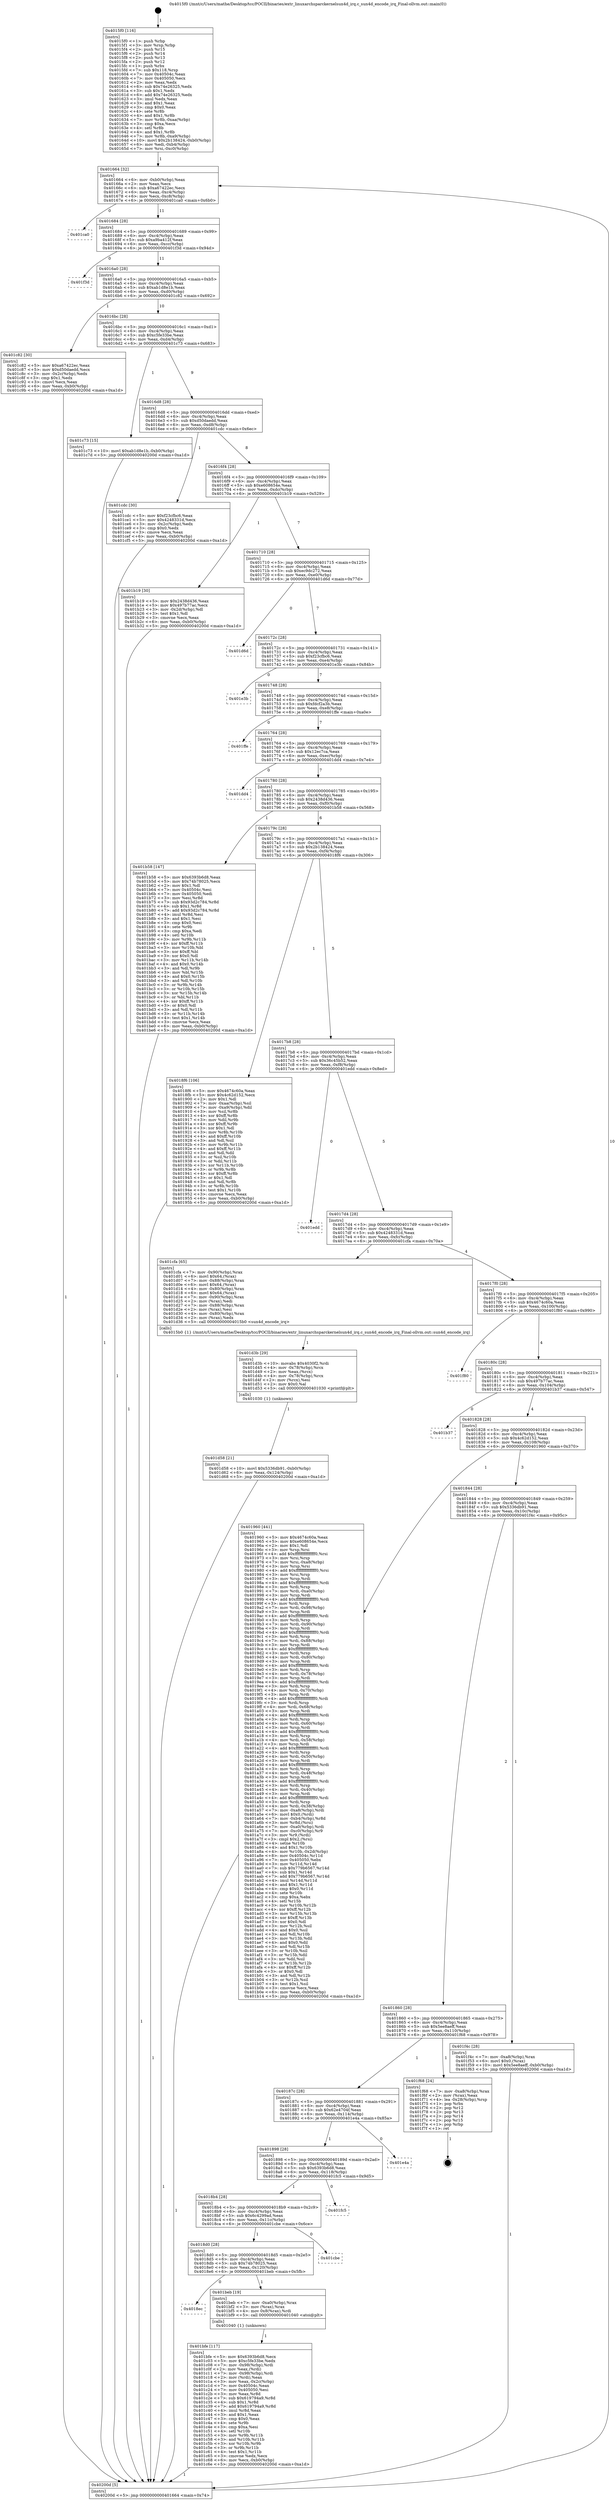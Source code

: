 digraph "0x4015f0" {
  label = "0x4015f0 (/mnt/c/Users/mathe/Desktop/tcc/POCII/binaries/extr_linuxarchsparckernelsun4d_irq.c_sun4d_encode_irq_Final-ollvm.out::main(0))"
  labelloc = "t"
  node[shape=record]

  Entry [label="",width=0.3,height=0.3,shape=circle,fillcolor=black,style=filled]
  "0x401664" [label="{
     0x401664 [32]\l
     | [instrs]\l
     &nbsp;&nbsp;0x401664 \<+6\>: mov -0xb0(%rbp),%eax\l
     &nbsp;&nbsp;0x40166a \<+2\>: mov %eax,%ecx\l
     &nbsp;&nbsp;0x40166c \<+6\>: sub $0xa67422ec,%ecx\l
     &nbsp;&nbsp;0x401672 \<+6\>: mov %eax,-0xc4(%rbp)\l
     &nbsp;&nbsp;0x401678 \<+6\>: mov %ecx,-0xc8(%rbp)\l
     &nbsp;&nbsp;0x40167e \<+6\>: je 0000000000401ca0 \<main+0x6b0\>\l
  }"]
  "0x401ca0" [label="{
     0x401ca0\l
  }", style=dashed]
  "0x401684" [label="{
     0x401684 [28]\l
     | [instrs]\l
     &nbsp;&nbsp;0x401684 \<+5\>: jmp 0000000000401689 \<main+0x99\>\l
     &nbsp;&nbsp;0x401689 \<+6\>: mov -0xc4(%rbp),%eax\l
     &nbsp;&nbsp;0x40168f \<+5\>: sub $0xa9ba412f,%eax\l
     &nbsp;&nbsp;0x401694 \<+6\>: mov %eax,-0xcc(%rbp)\l
     &nbsp;&nbsp;0x40169a \<+6\>: je 0000000000401f3d \<main+0x94d\>\l
  }"]
  Exit [label="",width=0.3,height=0.3,shape=circle,fillcolor=black,style=filled,peripheries=2]
  "0x401f3d" [label="{
     0x401f3d\l
  }", style=dashed]
  "0x4016a0" [label="{
     0x4016a0 [28]\l
     | [instrs]\l
     &nbsp;&nbsp;0x4016a0 \<+5\>: jmp 00000000004016a5 \<main+0xb5\>\l
     &nbsp;&nbsp;0x4016a5 \<+6\>: mov -0xc4(%rbp),%eax\l
     &nbsp;&nbsp;0x4016ab \<+5\>: sub $0xab1d8e1b,%eax\l
     &nbsp;&nbsp;0x4016b0 \<+6\>: mov %eax,-0xd0(%rbp)\l
     &nbsp;&nbsp;0x4016b6 \<+6\>: je 0000000000401c82 \<main+0x692\>\l
  }"]
  "0x401d58" [label="{
     0x401d58 [21]\l
     | [instrs]\l
     &nbsp;&nbsp;0x401d58 \<+10\>: movl $0x5336db91,-0xb0(%rbp)\l
     &nbsp;&nbsp;0x401d62 \<+6\>: mov %eax,-0x124(%rbp)\l
     &nbsp;&nbsp;0x401d68 \<+5\>: jmp 000000000040200d \<main+0xa1d\>\l
  }"]
  "0x401c82" [label="{
     0x401c82 [30]\l
     | [instrs]\l
     &nbsp;&nbsp;0x401c82 \<+5\>: mov $0xa67422ec,%eax\l
     &nbsp;&nbsp;0x401c87 \<+5\>: mov $0xd50daedd,%ecx\l
     &nbsp;&nbsp;0x401c8c \<+3\>: mov -0x2c(%rbp),%edx\l
     &nbsp;&nbsp;0x401c8f \<+3\>: cmp $0x1,%edx\l
     &nbsp;&nbsp;0x401c92 \<+3\>: cmovl %ecx,%eax\l
     &nbsp;&nbsp;0x401c95 \<+6\>: mov %eax,-0xb0(%rbp)\l
     &nbsp;&nbsp;0x401c9b \<+5\>: jmp 000000000040200d \<main+0xa1d\>\l
  }"]
  "0x4016bc" [label="{
     0x4016bc [28]\l
     | [instrs]\l
     &nbsp;&nbsp;0x4016bc \<+5\>: jmp 00000000004016c1 \<main+0xd1\>\l
     &nbsp;&nbsp;0x4016c1 \<+6\>: mov -0xc4(%rbp),%eax\l
     &nbsp;&nbsp;0x4016c7 \<+5\>: sub $0xc5fe33be,%eax\l
     &nbsp;&nbsp;0x4016cc \<+6\>: mov %eax,-0xd4(%rbp)\l
     &nbsp;&nbsp;0x4016d2 \<+6\>: je 0000000000401c73 \<main+0x683\>\l
  }"]
  "0x401d3b" [label="{
     0x401d3b [29]\l
     | [instrs]\l
     &nbsp;&nbsp;0x401d3b \<+10\>: movabs $0x4030f2,%rdi\l
     &nbsp;&nbsp;0x401d45 \<+4\>: mov -0x78(%rbp),%rcx\l
     &nbsp;&nbsp;0x401d49 \<+2\>: mov %eax,(%rcx)\l
     &nbsp;&nbsp;0x401d4b \<+4\>: mov -0x78(%rbp),%rcx\l
     &nbsp;&nbsp;0x401d4f \<+2\>: mov (%rcx),%esi\l
     &nbsp;&nbsp;0x401d51 \<+2\>: mov $0x0,%al\l
     &nbsp;&nbsp;0x401d53 \<+5\>: call 0000000000401030 \<printf@plt\>\l
     | [calls]\l
     &nbsp;&nbsp;0x401030 \{1\} (unknown)\l
  }"]
  "0x401c73" [label="{
     0x401c73 [15]\l
     | [instrs]\l
     &nbsp;&nbsp;0x401c73 \<+10\>: movl $0xab1d8e1b,-0xb0(%rbp)\l
     &nbsp;&nbsp;0x401c7d \<+5\>: jmp 000000000040200d \<main+0xa1d\>\l
  }"]
  "0x4016d8" [label="{
     0x4016d8 [28]\l
     | [instrs]\l
     &nbsp;&nbsp;0x4016d8 \<+5\>: jmp 00000000004016dd \<main+0xed\>\l
     &nbsp;&nbsp;0x4016dd \<+6\>: mov -0xc4(%rbp),%eax\l
     &nbsp;&nbsp;0x4016e3 \<+5\>: sub $0xd50daedd,%eax\l
     &nbsp;&nbsp;0x4016e8 \<+6\>: mov %eax,-0xd8(%rbp)\l
     &nbsp;&nbsp;0x4016ee \<+6\>: je 0000000000401cdc \<main+0x6ec\>\l
  }"]
  "0x401bfe" [label="{
     0x401bfe [117]\l
     | [instrs]\l
     &nbsp;&nbsp;0x401bfe \<+5\>: mov $0x6393b6d8,%ecx\l
     &nbsp;&nbsp;0x401c03 \<+5\>: mov $0xc5fe33be,%edx\l
     &nbsp;&nbsp;0x401c08 \<+7\>: mov -0x98(%rbp),%rdi\l
     &nbsp;&nbsp;0x401c0f \<+2\>: mov %eax,(%rdi)\l
     &nbsp;&nbsp;0x401c11 \<+7\>: mov -0x98(%rbp),%rdi\l
     &nbsp;&nbsp;0x401c18 \<+2\>: mov (%rdi),%eax\l
     &nbsp;&nbsp;0x401c1a \<+3\>: mov %eax,-0x2c(%rbp)\l
     &nbsp;&nbsp;0x401c1d \<+7\>: mov 0x40504c,%eax\l
     &nbsp;&nbsp;0x401c24 \<+7\>: mov 0x405050,%esi\l
     &nbsp;&nbsp;0x401c2b \<+3\>: mov %eax,%r8d\l
     &nbsp;&nbsp;0x401c2e \<+7\>: sub $0x619794a9,%r8d\l
     &nbsp;&nbsp;0x401c35 \<+4\>: sub $0x1,%r8d\l
     &nbsp;&nbsp;0x401c39 \<+7\>: add $0x619794a9,%r8d\l
     &nbsp;&nbsp;0x401c40 \<+4\>: imul %r8d,%eax\l
     &nbsp;&nbsp;0x401c44 \<+3\>: and $0x1,%eax\l
     &nbsp;&nbsp;0x401c47 \<+3\>: cmp $0x0,%eax\l
     &nbsp;&nbsp;0x401c4a \<+4\>: sete %r9b\l
     &nbsp;&nbsp;0x401c4e \<+3\>: cmp $0xa,%esi\l
     &nbsp;&nbsp;0x401c51 \<+4\>: setl %r10b\l
     &nbsp;&nbsp;0x401c55 \<+3\>: mov %r9b,%r11b\l
     &nbsp;&nbsp;0x401c58 \<+3\>: and %r10b,%r11b\l
     &nbsp;&nbsp;0x401c5b \<+3\>: xor %r10b,%r9b\l
     &nbsp;&nbsp;0x401c5e \<+3\>: or %r9b,%r11b\l
     &nbsp;&nbsp;0x401c61 \<+4\>: test $0x1,%r11b\l
     &nbsp;&nbsp;0x401c65 \<+3\>: cmovne %edx,%ecx\l
     &nbsp;&nbsp;0x401c68 \<+6\>: mov %ecx,-0xb0(%rbp)\l
     &nbsp;&nbsp;0x401c6e \<+5\>: jmp 000000000040200d \<main+0xa1d\>\l
  }"]
  "0x401cdc" [label="{
     0x401cdc [30]\l
     | [instrs]\l
     &nbsp;&nbsp;0x401cdc \<+5\>: mov $0xf23cfbc6,%eax\l
     &nbsp;&nbsp;0x401ce1 \<+5\>: mov $0x4248331d,%ecx\l
     &nbsp;&nbsp;0x401ce6 \<+3\>: mov -0x2c(%rbp),%edx\l
     &nbsp;&nbsp;0x401ce9 \<+3\>: cmp $0x0,%edx\l
     &nbsp;&nbsp;0x401cec \<+3\>: cmove %ecx,%eax\l
     &nbsp;&nbsp;0x401cef \<+6\>: mov %eax,-0xb0(%rbp)\l
     &nbsp;&nbsp;0x401cf5 \<+5\>: jmp 000000000040200d \<main+0xa1d\>\l
  }"]
  "0x4016f4" [label="{
     0x4016f4 [28]\l
     | [instrs]\l
     &nbsp;&nbsp;0x4016f4 \<+5\>: jmp 00000000004016f9 \<main+0x109\>\l
     &nbsp;&nbsp;0x4016f9 \<+6\>: mov -0xc4(%rbp),%eax\l
     &nbsp;&nbsp;0x4016ff \<+5\>: sub $0xe608654e,%eax\l
     &nbsp;&nbsp;0x401704 \<+6\>: mov %eax,-0xdc(%rbp)\l
     &nbsp;&nbsp;0x40170a \<+6\>: je 0000000000401b19 \<main+0x529\>\l
  }"]
  "0x4018ec" [label="{
     0x4018ec\l
  }", style=dashed]
  "0x401b19" [label="{
     0x401b19 [30]\l
     | [instrs]\l
     &nbsp;&nbsp;0x401b19 \<+5\>: mov $0x2438d436,%eax\l
     &nbsp;&nbsp;0x401b1e \<+5\>: mov $0x497b77ac,%ecx\l
     &nbsp;&nbsp;0x401b23 \<+3\>: mov -0x2d(%rbp),%dl\l
     &nbsp;&nbsp;0x401b26 \<+3\>: test $0x1,%dl\l
     &nbsp;&nbsp;0x401b29 \<+3\>: cmovne %ecx,%eax\l
     &nbsp;&nbsp;0x401b2c \<+6\>: mov %eax,-0xb0(%rbp)\l
     &nbsp;&nbsp;0x401b32 \<+5\>: jmp 000000000040200d \<main+0xa1d\>\l
  }"]
  "0x401710" [label="{
     0x401710 [28]\l
     | [instrs]\l
     &nbsp;&nbsp;0x401710 \<+5\>: jmp 0000000000401715 \<main+0x125\>\l
     &nbsp;&nbsp;0x401715 \<+6\>: mov -0xc4(%rbp),%eax\l
     &nbsp;&nbsp;0x40171b \<+5\>: sub $0xec9dc272,%eax\l
     &nbsp;&nbsp;0x401720 \<+6\>: mov %eax,-0xe0(%rbp)\l
     &nbsp;&nbsp;0x401726 \<+6\>: je 0000000000401d6d \<main+0x77d\>\l
  }"]
  "0x401beb" [label="{
     0x401beb [19]\l
     | [instrs]\l
     &nbsp;&nbsp;0x401beb \<+7\>: mov -0xa0(%rbp),%rax\l
     &nbsp;&nbsp;0x401bf2 \<+3\>: mov (%rax),%rax\l
     &nbsp;&nbsp;0x401bf5 \<+4\>: mov 0x8(%rax),%rdi\l
     &nbsp;&nbsp;0x401bf9 \<+5\>: call 0000000000401040 \<atoi@plt\>\l
     | [calls]\l
     &nbsp;&nbsp;0x401040 \{1\} (unknown)\l
  }"]
  "0x401d6d" [label="{
     0x401d6d\l
  }", style=dashed]
  "0x40172c" [label="{
     0x40172c [28]\l
     | [instrs]\l
     &nbsp;&nbsp;0x40172c \<+5\>: jmp 0000000000401731 \<main+0x141\>\l
     &nbsp;&nbsp;0x401731 \<+6\>: mov -0xc4(%rbp),%eax\l
     &nbsp;&nbsp;0x401737 \<+5\>: sub $0xf23cfbc6,%eax\l
     &nbsp;&nbsp;0x40173c \<+6\>: mov %eax,-0xe4(%rbp)\l
     &nbsp;&nbsp;0x401742 \<+6\>: je 0000000000401e3b \<main+0x84b\>\l
  }"]
  "0x4018d0" [label="{
     0x4018d0 [28]\l
     | [instrs]\l
     &nbsp;&nbsp;0x4018d0 \<+5\>: jmp 00000000004018d5 \<main+0x2e5\>\l
     &nbsp;&nbsp;0x4018d5 \<+6\>: mov -0xc4(%rbp),%eax\l
     &nbsp;&nbsp;0x4018db \<+5\>: sub $0x74b78025,%eax\l
     &nbsp;&nbsp;0x4018e0 \<+6\>: mov %eax,-0x120(%rbp)\l
     &nbsp;&nbsp;0x4018e6 \<+6\>: je 0000000000401beb \<main+0x5fb\>\l
  }"]
  "0x401e3b" [label="{
     0x401e3b\l
  }", style=dashed]
  "0x401748" [label="{
     0x401748 [28]\l
     | [instrs]\l
     &nbsp;&nbsp;0x401748 \<+5\>: jmp 000000000040174d \<main+0x15d\>\l
     &nbsp;&nbsp;0x40174d \<+6\>: mov -0xc4(%rbp),%eax\l
     &nbsp;&nbsp;0x401753 \<+5\>: sub $0xfdcf2a3b,%eax\l
     &nbsp;&nbsp;0x401758 \<+6\>: mov %eax,-0xe8(%rbp)\l
     &nbsp;&nbsp;0x40175e \<+6\>: je 0000000000401ffe \<main+0xa0e\>\l
  }"]
  "0x401cbe" [label="{
     0x401cbe\l
  }", style=dashed]
  "0x401ffe" [label="{
     0x401ffe\l
  }", style=dashed]
  "0x401764" [label="{
     0x401764 [28]\l
     | [instrs]\l
     &nbsp;&nbsp;0x401764 \<+5\>: jmp 0000000000401769 \<main+0x179\>\l
     &nbsp;&nbsp;0x401769 \<+6\>: mov -0xc4(%rbp),%eax\l
     &nbsp;&nbsp;0x40176f \<+5\>: sub $0x12ec7ca,%eax\l
     &nbsp;&nbsp;0x401774 \<+6\>: mov %eax,-0xec(%rbp)\l
     &nbsp;&nbsp;0x40177a \<+6\>: je 0000000000401dd4 \<main+0x7e4\>\l
  }"]
  "0x4018b4" [label="{
     0x4018b4 [28]\l
     | [instrs]\l
     &nbsp;&nbsp;0x4018b4 \<+5\>: jmp 00000000004018b9 \<main+0x2c9\>\l
     &nbsp;&nbsp;0x4018b9 \<+6\>: mov -0xc4(%rbp),%eax\l
     &nbsp;&nbsp;0x4018bf \<+5\>: sub $0x6c4299ad,%eax\l
     &nbsp;&nbsp;0x4018c4 \<+6\>: mov %eax,-0x11c(%rbp)\l
     &nbsp;&nbsp;0x4018ca \<+6\>: je 0000000000401cbe \<main+0x6ce\>\l
  }"]
  "0x401dd4" [label="{
     0x401dd4\l
  }", style=dashed]
  "0x401780" [label="{
     0x401780 [28]\l
     | [instrs]\l
     &nbsp;&nbsp;0x401780 \<+5\>: jmp 0000000000401785 \<main+0x195\>\l
     &nbsp;&nbsp;0x401785 \<+6\>: mov -0xc4(%rbp),%eax\l
     &nbsp;&nbsp;0x40178b \<+5\>: sub $0x2438d436,%eax\l
     &nbsp;&nbsp;0x401790 \<+6\>: mov %eax,-0xf0(%rbp)\l
     &nbsp;&nbsp;0x401796 \<+6\>: je 0000000000401b58 \<main+0x568\>\l
  }"]
  "0x401fc5" [label="{
     0x401fc5\l
  }", style=dashed]
  "0x401b58" [label="{
     0x401b58 [147]\l
     | [instrs]\l
     &nbsp;&nbsp;0x401b58 \<+5\>: mov $0x6393b6d8,%eax\l
     &nbsp;&nbsp;0x401b5d \<+5\>: mov $0x74b78025,%ecx\l
     &nbsp;&nbsp;0x401b62 \<+2\>: mov $0x1,%dl\l
     &nbsp;&nbsp;0x401b64 \<+7\>: mov 0x40504c,%esi\l
     &nbsp;&nbsp;0x401b6b \<+7\>: mov 0x405050,%edi\l
     &nbsp;&nbsp;0x401b72 \<+3\>: mov %esi,%r8d\l
     &nbsp;&nbsp;0x401b75 \<+7\>: sub $0x93d2c784,%r8d\l
     &nbsp;&nbsp;0x401b7c \<+4\>: sub $0x1,%r8d\l
     &nbsp;&nbsp;0x401b80 \<+7\>: add $0x93d2c784,%r8d\l
     &nbsp;&nbsp;0x401b87 \<+4\>: imul %r8d,%esi\l
     &nbsp;&nbsp;0x401b8b \<+3\>: and $0x1,%esi\l
     &nbsp;&nbsp;0x401b8e \<+3\>: cmp $0x0,%esi\l
     &nbsp;&nbsp;0x401b91 \<+4\>: sete %r9b\l
     &nbsp;&nbsp;0x401b95 \<+3\>: cmp $0xa,%edi\l
     &nbsp;&nbsp;0x401b98 \<+4\>: setl %r10b\l
     &nbsp;&nbsp;0x401b9c \<+3\>: mov %r9b,%r11b\l
     &nbsp;&nbsp;0x401b9f \<+4\>: xor $0xff,%r11b\l
     &nbsp;&nbsp;0x401ba3 \<+3\>: mov %r10b,%bl\l
     &nbsp;&nbsp;0x401ba6 \<+3\>: xor $0xff,%bl\l
     &nbsp;&nbsp;0x401ba9 \<+3\>: xor $0x0,%dl\l
     &nbsp;&nbsp;0x401bac \<+3\>: mov %r11b,%r14b\l
     &nbsp;&nbsp;0x401baf \<+4\>: and $0x0,%r14b\l
     &nbsp;&nbsp;0x401bb3 \<+3\>: and %dl,%r9b\l
     &nbsp;&nbsp;0x401bb6 \<+3\>: mov %bl,%r15b\l
     &nbsp;&nbsp;0x401bb9 \<+4\>: and $0x0,%r15b\l
     &nbsp;&nbsp;0x401bbd \<+3\>: and %dl,%r10b\l
     &nbsp;&nbsp;0x401bc0 \<+3\>: or %r9b,%r14b\l
     &nbsp;&nbsp;0x401bc3 \<+3\>: or %r10b,%r15b\l
     &nbsp;&nbsp;0x401bc6 \<+3\>: xor %r15b,%r14b\l
     &nbsp;&nbsp;0x401bc9 \<+3\>: or %bl,%r11b\l
     &nbsp;&nbsp;0x401bcc \<+4\>: xor $0xff,%r11b\l
     &nbsp;&nbsp;0x401bd0 \<+3\>: or $0x0,%dl\l
     &nbsp;&nbsp;0x401bd3 \<+3\>: and %dl,%r11b\l
     &nbsp;&nbsp;0x401bd6 \<+3\>: or %r11b,%r14b\l
     &nbsp;&nbsp;0x401bd9 \<+4\>: test $0x1,%r14b\l
     &nbsp;&nbsp;0x401bdd \<+3\>: cmovne %ecx,%eax\l
     &nbsp;&nbsp;0x401be0 \<+6\>: mov %eax,-0xb0(%rbp)\l
     &nbsp;&nbsp;0x401be6 \<+5\>: jmp 000000000040200d \<main+0xa1d\>\l
  }"]
  "0x40179c" [label="{
     0x40179c [28]\l
     | [instrs]\l
     &nbsp;&nbsp;0x40179c \<+5\>: jmp 00000000004017a1 \<main+0x1b1\>\l
     &nbsp;&nbsp;0x4017a1 \<+6\>: mov -0xc4(%rbp),%eax\l
     &nbsp;&nbsp;0x4017a7 \<+5\>: sub $0x2b138424,%eax\l
     &nbsp;&nbsp;0x4017ac \<+6\>: mov %eax,-0xf4(%rbp)\l
     &nbsp;&nbsp;0x4017b2 \<+6\>: je 00000000004018f6 \<main+0x306\>\l
  }"]
  "0x401898" [label="{
     0x401898 [28]\l
     | [instrs]\l
     &nbsp;&nbsp;0x401898 \<+5\>: jmp 000000000040189d \<main+0x2ad\>\l
     &nbsp;&nbsp;0x40189d \<+6\>: mov -0xc4(%rbp),%eax\l
     &nbsp;&nbsp;0x4018a3 \<+5\>: sub $0x6393b6d8,%eax\l
     &nbsp;&nbsp;0x4018a8 \<+6\>: mov %eax,-0x118(%rbp)\l
     &nbsp;&nbsp;0x4018ae \<+6\>: je 0000000000401fc5 \<main+0x9d5\>\l
  }"]
  "0x4018f6" [label="{
     0x4018f6 [106]\l
     | [instrs]\l
     &nbsp;&nbsp;0x4018f6 \<+5\>: mov $0x4674c60a,%eax\l
     &nbsp;&nbsp;0x4018fb \<+5\>: mov $0x4c62d152,%ecx\l
     &nbsp;&nbsp;0x401900 \<+2\>: mov $0x1,%dl\l
     &nbsp;&nbsp;0x401902 \<+7\>: mov -0xaa(%rbp),%sil\l
     &nbsp;&nbsp;0x401909 \<+7\>: mov -0xa9(%rbp),%dil\l
     &nbsp;&nbsp;0x401910 \<+3\>: mov %sil,%r8b\l
     &nbsp;&nbsp;0x401913 \<+4\>: xor $0xff,%r8b\l
     &nbsp;&nbsp;0x401917 \<+3\>: mov %dil,%r9b\l
     &nbsp;&nbsp;0x40191a \<+4\>: xor $0xff,%r9b\l
     &nbsp;&nbsp;0x40191e \<+3\>: xor $0x1,%dl\l
     &nbsp;&nbsp;0x401921 \<+3\>: mov %r8b,%r10b\l
     &nbsp;&nbsp;0x401924 \<+4\>: and $0xff,%r10b\l
     &nbsp;&nbsp;0x401928 \<+3\>: and %dl,%sil\l
     &nbsp;&nbsp;0x40192b \<+3\>: mov %r9b,%r11b\l
     &nbsp;&nbsp;0x40192e \<+4\>: and $0xff,%r11b\l
     &nbsp;&nbsp;0x401932 \<+3\>: and %dl,%dil\l
     &nbsp;&nbsp;0x401935 \<+3\>: or %sil,%r10b\l
     &nbsp;&nbsp;0x401938 \<+3\>: or %dil,%r11b\l
     &nbsp;&nbsp;0x40193b \<+3\>: xor %r11b,%r10b\l
     &nbsp;&nbsp;0x40193e \<+3\>: or %r9b,%r8b\l
     &nbsp;&nbsp;0x401941 \<+4\>: xor $0xff,%r8b\l
     &nbsp;&nbsp;0x401945 \<+3\>: or $0x1,%dl\l
     &nbsp;&nbsp;0x401948 \<+3\>: and %dl,%r8b\l
     &nbsp;&nbsp;0x40194b \<+3\>: or %r8b,%r10b\l
     &nbsp;&nbsp;0x40194e \<+4\>: test $0x1,%r10b\l
     &nbsp;&nbsp;0x401952 \<+3\>: cmovne %ecx,%eax\l
     &nbsp;&nbsp;0x401955 \<+6\>: mov %eax,-0xb0(%rbp)\l
     &nbsp;&nbsp;0x40195b \<+5\>: jmp 000000000040200d \<main+0xa1d\>\l
  }"]
  "0x4017b8" [label="{
     0x4017b8 [28]\l
     | [instrs]\l
     &nbsp;&nbsp;0x4017b8 \<+5\>: jmp 00000000004017bd \<main+0x1cd\>\l
     &nbsp;&nbsp;0x4017bd \<+6\>: mov -0xc4(%rbp),%eax\l
     &nbsp;&nbsp;0x4017c3 \<+5\>: sub $0x36c45b52,%eax\l
     &nbsp;&nbsp;0x4017c8 \<+6\>: mov %eax,-0xf8(%rbp)\l
     &nbsp;&nbsp;0x4017ce \<+6\>: je 0000000000401edd \<main+0x8ed\>\l
  }"]
  "0x40200d" [label="{
     0x40200d [5]\l
     | [instrs]\l
     &nbsp;&nbsp;0x40200d \<+5\>: jmp 0000000000401664 \<main+0x74\>\l
  }"]
  "0x4015f0" [label="{
     0x4015f0 [116]\l
     | [instrs]\l
     &nbsp;&nbsp;0x4015f0 \<+1\>: push %rbp\l
     &nbsp;&nbsp;0x4015f1 \<+3\>: mov %rsp,%rbp\l
     &nbsp;&nbsp;0x4015f4 \<+2\>: push %r15\l
     &nbsp;&nbsp;0x4015f6 \<+2\>: push %r14\l
     &nbsp;&nbsp;0x4015f8 \<+2\>: push %r13\l
     &nbsp;&nbsp;0x4015fa \<+2\>: push %r12\l
     &nbsp;&nbsp;0x4015fc \<+1\>: push %rbx\l
     &nbsp;&nbsp;0x4015fd \<+7\>: sub $0x118,%rsp\l
     &nbsp;&nbsp;0x401604 \<+7\>: mov 0x40504c,%eax\l
     &nbsp;&nbsp;0x40160b \<+7\>: mov 0x405050,%ecx\l
     &nbsp;&nbsp;0x401612 \<+2\>: mov %eax,%edx\l
     &nbsp;&nbsp;0x401614 \<+6\>: sub $0x74e26325,%edx\l
     &nbsp;&nbsp;0x40161a \<+3\>: sub $0x1,%edx\l
     &nbsp;&nbsp;0x40161d \<+6\>: add $0x74e26325,%edx\l
     &nbsp;&nbsp;0x401623 \<+3\>: imul %edx,%eax\l
     &nbsp;&nbsp;0x401626 \<+3\>: and $0x1,%eax\l
     &nbsp;&nbsp;0x401629 \<+3\>: cmp $0x0,%eax\l
     &nbsp;&nbsp;0x40162c \<+4\>: sete %r8b\l
     &nbsp;&nbsp;0x401630 \<+4\>: and $0x1,%r8b\l
     &nbsp;&nbsp;0x401634 \<+7\>: mov %r8b,-0xaa(%rbp)\l
     &nbsp;&nbsp;0x40163b \<+3\>: cmp $0xa,%ecx\l
     &nbsp;&nbsp;0x40163e \<+4\>: setl %r8b\l
     &nbsp;&nbsp;0x401642 \<+4\>: and $0x1,%r8b\l
     &nbsp;&nbsp;0x401646 \<+7\>: mov %r8b,-0xa9(%rbp)\l
     &nbsp;&nbsp;0x40164d \<+10\>: movl $0x2b138424,-0xb0(%rbp)\l
     &nbsp;&nbsp;0x401657 \<+6\>: mov %edi,-0xb4(%rbp)\l
     &nbsp;&nbsp;0x40165d \<+7\>: mov %rsi,-0xc0(%rbp)\l
  }"]
  "0x401e4a" [label="{
     0x401e4a\l
  }", style=dashed]
  "0x401edd" [label="{
     0x401edd\l
  }", style=dashed]
  "0x4017d4" [label="{
     0x4017d4 [28]\l
     | [instrs]\l
     &nbsp;&nbsp;0x4017d4 \<+5\>: jmp 00000000004017d9 \<main+0x1e9\>\l
     &nbsp;&nbsp;0x4017d9 \<+6\>: mov -0xc4(%rbp),%eax\l
     &nbsp;&nbsp;0x4017df \<+5\>: sub $0x4248331d,%eax\l
     &nbsp;&nbsp;0x4017e4 \<+6\>: mov %eax,-0xfc(%rbp)\l
     &nbsp;&nbsp;0x4017ea \<+6\>: je 0000000000401cfa \<main+0x70a\>\l
  }"]
  "0x40187c" [label="{
     0x40187c [28]\l
     | [instrs]\l
     &nbsp;&nbsp;0x40187c \<+5\>: jmp 0000000000401881 \<main+0x291\>\l
     &nbsp;&nbsp;0x401881 \<+6\>: mov -0xc4(%rbp),%eax\l
     &nbsp;&nbsp;0x401887 \<+5\>: sub $0x62e4704f,%eax\l
     &nbsp;&nbsp;0x40188c \<+6\>: mov %eax,-0x114(%rbp)\l
     &nbsp;&nbsp;0x401892 \<+6\>: je 0000000000401e4a \<main+0x85a\>\l
  }"]
  "0x401cfa" [label="{
     0x401cfa [65]\l
     | [instrs]\l
     &nbsp;&nbsp;0x401cfa \<+7\>: mov -0x90(%rbp),%rax\l
     &nbsp;&nbsp;0x401d01 \<+6\>: movl $0x64,(%rax)\l
     &nbsp;&nbsp;0x401d07 \<+7\>: mov -0x88(%rbp),%rax\l
     &nbsp;&nbsp;0x401d0e \<+6\>: movl $0x64,(%rax)\l
     &nbsp;&nbsp;0x401d14 \<+4\>: mov -0x80(%rbp),%rax\l
     &nbsp;&nbsp;0x401d18 \<+6\>: movl $0x64,(%rax)\l
     &nbsp;&nbsp;0x401d1e \<+7\>: mov -0x90(%rbp),%rax\l
     &nbsp;&nbsp;0x401d25 \<+2\>: mov (%rax),%edi\l
     &nbsp;&nbsp;0x401d27 \<+7\>: mov -0x88(%rbp),%rax\l
     &nbsp;&nbsp;0x401d2e \<+2\>: mov (%rax),%esi\l
     &nbsp;&nbsp;0x401d30 \<+4\>: mov -0x80(%rbp),%rax\l
     &nbsp;&nbsp;0x401d34 \<+2\>: mov (%rax),%edx\l
     &nbsp;&nbsp;0x401d36 \<+5\>: call 00000000004015b0 \<sun4d_encode_irq\>\l
     | [calls]\l
     &nbsp;&nbsp;0x4015b0 \{1\} (/mnt/c/Users/mathe/Desktop/tcc/POCII/binaries/extr_linuxarchsparckernelsun4d_irq.c_sun4d_encode_irq_Final-ollvm.out::sun4d_encode_irq)\l
  }"]
  "0x4017f0" [label="{
     0x4017f0 [28]\l
     | [instrs]\l
     &nbsp;&nbsp;0x4017f0 \<+5\>: jmp 00000000004017f5 \<main+0x205\>\l
     &nbsp;&nbsp;0x4017f5 \<+6\>: mov -0xc4(%rbp),%eax\l
     &nbsp;&nbsp;0x4017fb \<+5\>: sub $0x4674c60a,%eax\l
     &nbsp;&nbsp;0x401800 \<+6\>: mov %eax,-0x100(%rbp)\l
     &nbsp;&nbsp;0x401806 \<+6\>: je 0000000000401f80 \<main+0x990\>\l
  }"]
  "0x401f68" [label="{
     0x401f68 [24]\l
     | [instrs]\l
     &nbsp;&nbsp;0x401f68 \<+7\>: mov -0xa8(%rbp),%rax\l
     &nbsp;&nbsp;0x401f6f \<+2\>: mov (%rax),%eax\l
     &nbsp;&nbsp;0x401f71 \<+4\>: lea -0x28(%rbp),%rsp\l
     &nbsp;&nbsp;0x401f75 \<+1\>: pop %rbx\l
     &nbsp;&nbsp;0x401f76 \<+2\>: pop %r12\l
     &nbsp;&nbsp;0x401f78 \<+2\>: pop %r13\l
     &nbsp;&nbsp;0x401f7a \<+2\>: pop %r14\l
     &nbsp;&nbsp;0x401f7c \<+2\>: pop %r15\l
     &nbsp;&nbsp;0x401f7e \<+1\>: pop %rbp\l
     &nbsp;&nbsp;0x401f7f \<+1\>: ret\l
  }"]
  "0x401f80" [label="{
     0x401f80\l
  }", style=dashed]
  "0x40180c" [label="{
     0x40180c [28]\l
     | [instrs]\l
     &nbsp;&nbsp;0x40180c \<+5\>: jmp 0000000000401811 \<main+0x221\>\l
     &nbsp;&nbsp;0x401811 \<+6\>: mov -0xc4(%rbp),%eax\l
     &nbsp;&nbsp;0x401817 \<+5\>: sub $0x497b77ac,%eax\l
     &nbsp;&nbsp;0x40181c \<+6\>: mov %eax,-0x104(%rbp)\l
     &nbsp;&nbsp;0x401822 \<+6\>: je 0000000000401b37 \<main+0x547\>\l
  }"]
  "0x401860" [label="{
     0x401860 [28]\l
     | [instrs]\l
     &nbsp;&nbsp;0x401860 \<+5\>: jmp 0000000000401865 \<main+0x275\>\l
     &nbsp;&nbsp;0x401865 \<+6\>: mov -0xc4(%rbp),%eax\l
     &nbsp;&nbsp;0x40186b \<+5\>: sub $0x5ee8aeff,%eax\l
     &nbsp;&nbsp;0x401870 \<+6\>: mov %eax,-0x110(%rbp)\l
     &nbsp;&nbsp;0x401876 \<+6\>: je 0000000000401f68 \<main+0x978\>\l
  }"]
  "0x401b37" [label="{
     0x401b37\l
  }", style=dashed]
  "0x401828" [label="{
     0x401828 [28]\l
     | [instrs]\l
     &nbsp;&nbsp;0x401828 \<+5\>: jmp 000000000040182d \<main+0x23d\>\l
     &nbsp;&nbsp;0x40182d \<+6\>: mov -0xc4(%rbp),%eax\l
     &nbsp;&nbsp;0x401833 \<+5\>: sub $0x4c62d152,%eax\l
     &nbsp;&nbsp;0x401838 \<+6\>: mov %eax,-0x108(%rbp)\l
     &nbsp;&nbsp;0x40183e \<+6\>: je 0000000000401960 \<main+0x370\>\l
  }"]
  "0x401f4c" [label="{
     0x401f4c [28]\l
     | [instrs]\l
     &nbsp;&nbsp;0x401f4c \<+7\>: mov -0xa8(%rbp),%rax\l
     &nbsp;&nbsp;0x401f53 \<+6\>: movl $0x0,(%rax)\l
     &nbsp;&nbsp;0x401f59 \<+10\>: movl $0x5ee8aeff,-0xb0(%rbp)\l
     &nbsp;&nbsp;0x401f63 \<+5\>: jmp 000000000040200d \<main+0xa1d\>\l
  }"]
  "0x401960" [label="{
     0x401960 [441]\l
     | [instrs]\l
     &nbsp;&nbsp;0x401960 \<+5\>: mov $0x4674c60a,%eax\l
     &nbsp;&nbsp;0x401965 \<+5\>: mov $0xe608654e,%ecx\l
     &nbsp;&nbsp;0x40196a \<+2\>: mov $0x1,%dl\l
     &nbsp;&nbsp;0x40196c \<+3\>: mov %rsp,%rsi\l
     &nbsp;&nbsp;0x40196f \<+4\>: add $0xfffffffffffffff0,%rsi\l
     &nbsp;&nbsp;0x401973 \<+3\>: mov %rsi,%rsp\l
     &nbsp;&nbsp;0x401976 \<+7\>: mov %rsi,-0xa8(%rbp)\l
     &nbsp;&nbsp;0x40197d \<+3\>: mov %rsp,%rsi\l
     &nbsp;&nbsp;0x401980 \<+4\>: add $0xfffffffffffffff0,%rsi\l
     &nbsp;&nbsp;0x401984 \<+3\>: mov %rsi,%rsp\l
     &nbsp;&nbsp;0x401987 \<+3\>: mov %rsp,%rdi\l
     &nbsp;&nbsp;0x40198a \<+4\>: add $0xfffffffffffffff0,%rdi\l
     &nbsp;&nbsp;0x40198e \<+3\>: mov %rdi,%rsp\l
     &nbsp;&nbsp;0x401991 \<+7\>: mov %rdi,-0xa0(%rbp)\l
     &nbsp;&nbsp;0x401998 \<+3\>: mov %rsp,%rdi\l
     &nbsp;&nbsp;0x40199b \<+4\>: add $0xfffffffffffffff0,%rdi\l
     &nbsp;&nbsp;0x40199f \<+3\>: mov %rdi,%rsp\l
     &nbsp;&nbsp;0x4019a2 \<+7\>: mov %rdi,-0x98(%rbp)\l
     &nbsp;&nbsp;0x4019a9 \<+3\>: mov %rsp,%rdi\l
     &nbsp;&nbsp;0x4019ac \<+4\>: add $0xfffffffffffffff0,%rdi\l
     &nbsp;&nbsp;0x4019b0 \<+3\>: mov %rdi,%rsp\l
     &nbsp;&nbsp;0x4019b3 \<+7\>: mov %rdi,-0x90(%rbp)\l
     &nbsp;&nbsp;0x4019ba \<+3\>: mov %rsp,%rdi\l
     &nbsp;&nbsp;0x4019bd \<+4\>: add $0xfffffffffffffff0,%rdi\l
     &nbsp;&nbsp;0x4019c1 \<+3\>: mov %rdi,%rsp\l
     &nbsp;&nbsp;0x4019c4 \<+7\>: mov %rdi,-0x88(%rbp)\l
     &nbsp;&nbsp;0x4019cb \<+3\>: mov %rsp,%rdi\l
     &nbsp;&nbsp;0x4019ce \<+4\>: add $0xfffffffffffffff0,%rdi\l
     &nbsp;&nbsp;0x4019d2 \<+3\>: mov %rdi,%rsp\l
     &nbsp;&nbsp;0x4019d5 \<+4\>: mov %rdi,-0x80(%rbp)\l
     &nbsp;&nbsp;0x4019d9 \<+3\>: mov %rsp,%rdi\l
     &nbsp;&nbsp;0x4019dc \<+4\>: add $0xfffffffffffffff0,%rdi\l
     &nbsp;&nbsp;0x4019e0 \<+3\>: mov %rdi,%rsp\l
     &nbsp;&nbsp;0x4019e3 \<+4\>: mov %rdi,-0x78(%rbp)\l
     &nbsp;&nbsp;0x4019e7 \<+3\>: mov %rsp,%rdi\l
     &nbsp;&nbsp;0x4019ea \<+4\>: add $0xfffffffffffffff0,%rdi\l
     &nbsp;&nbsp;0x4019ee \<+3\>: mov %rdi,%rsp\l
     &nbsp;&nbsp;0x4019f1 \<+4\>: mov %rdi,-0x70(%rbp)\l
     &nbsp;&nbsp;0x4019f5 \<+3\>: mov %rsp,%rdi\l
     &nbsp;&nbsp;0x4019f8 \<+4\>: add $0xfffffffffffffff0,%rdi\l
     &nbsp;&nbsp;0x4019fc \<+3\>: mov %rdi,%rsp\l
     &nbsp;&nbsp;0x4019ff \<+4\>: mov %rdi,-0x68(%rbp)\l
     &nbsp;&nbsp;0x401a03 \<+3\>: mov %rsp,%rdi\l
     &nbsp;&nbsp;0x401a06 \<+4\>: add $0xfffffffffffffff0,%rdi\l
     &nbsp;&nbsp;0x401a0a \<+3\>: mov %rdi,%rsp\l
     &nbsp;&nbsp;0x401a0d \<+4\>: mov %rdi,-0x60(%rbp)\l
     &nbsp;&nbsp;0x401a11 \<+3\>: mov %rsp,%rdi\l
     &nbsp;&nbsp;0x401a14 \<+4\>: add $0xfffffffffffffff0,%rdi\l
     &nbsp;&nbsp;0x401a18 \<+3\>: mov %rdi,%rsp\l
     &nbsp;&nbsp;0x401a1b \<+4\>: mov %rdi,-0x58(%rbp)\l
     &nbsp;&nbsp;0x401a1f \<+3\>: mov %rsp,%rdi\l
     &nbsp;&nbsp;0x401a22 \<+4\>: add $0xfffffffffffffff0,%rdi\l
     &nbsp;&nbsp;0x401a26 \<+3\>: mov %rdi,%rsp\l
     &nbsp;&nbsp;0x401a29 \<+4\>: mov %rdi,-0x50(%rbp)\l
     &nbsp;&nbsp;0x401a2d \<+3\>: mov %rsp,%rdi\l
     &nbsp;&nbsp;0x401a30 \<+4\>: add $0xfffffffffffffff0,%rdi\l
     &nbsp;&nbsp;0x401a34 \<+3\>: mov %rdi,%rsp\l
     &nbsp;&nbsp;0x401a37 \<+4\>: mov %rdi,-0x48(%rbp)\l
     &nbsp;&nbsp;0x401a3b \<+3\>: mov %rsp,%rdi\l
     &nbsp;&nbsp;0x401a3e \<+4\>: add $0xfffffffffffffff0,%rdi\l
     &nbsp;&nbsp;0x401a42 \<+3\>: mov %rdi,%rsp\l
     &nbsp;&nbsp;0x401a45 \<+4\>: mov %rdi,-0x40(%rbp)\l
     &nbsp;&nbsp;0x401a49 \<+3\>: mov %rsp,%rdi\l
     &nbsp;&nbsp;0x401a4c \<+4\>: add $0xfffffffffffffff0,%rdi\l
     &nbsp;&nbsp;0x401a50 \<+3\>: mov %rdi,%rsp\l
     &nbsp;&nbsp;0x401a53 \<+4\>: mov %rdi,-0x38(%rbp)\l
     &nbsp;&nbsp;0x401a57 \<+7\>: mov -0xa8(%rbp),%rdi\l
     &nbsp;&nbsp;0x401a5e \<+6\>: movl $0x0,(%rdi)\l
     &nbsp;&nbsp;0x401a64 \<+7\>: mov -0xb4(%rbp),%r8d\l
     &nbsp;&nbsp;0x401a6b \<+3\>: mov %r8d,(%rsi)\l
     &nbsp;&nbsp;0x401a6e \<+7\>: mov -0xa0(%rbp),%rdi\l
     &nbsp;&nbsp;0x401a75 \<+7\>: mov -0xc0(%rbp),%r9\l
     &nbsp;&nbsp;0x401a7c \<+3\>: mov %r9,(%rdi)\l
     &nbsp;&nbsp;0x401a7f \<+3\>: cmpl $0x2,(%rsi)\l
     &nbsp;&nbsp;0x401a82 \<+4\>: setne %r10b\l
     &nbsp;&nbsp;0x401a86 \<+4\>: and $0x1,%r10b\l
     &nbsp;&nbsp;0x401a8a \<+4\>: mov %r10b,-0x2d(%rbp)\l
     &nbsp;&nbsp;0x401a8e \<+8\>: mov 0x40504c,%r11d\l
     &nbsp;&nbsp;0x401a96 \<+7\>: mov 0x405050,%ebx\l
     &nbsp;&nbsp;0x401a9d \<+3\>: mov %r11d,%r14d\l
     &nbsp;&nbsp;0x401aa0 \<+7\>: sub $0x779b6567,%r14d\l
     &nbsp;&nbsp;0x401aa7 \<+4\>: sub $0x1,%r14d\l
     &nbsp;&nbsp;0x401aab \<+7\>: add $0x779b6567,%r14d\l
     &nbsp;&nbsp;0x401ab2 \<+4\>: imul %r14d,%r11d\l
     &nbsp;&nbsp;0x401ab6 \<+4\>: and $0x1,%r11d\l
     &nbsp;&nbsp;0x401aba \<+4\>: cmp $0x0,%r11d\l
     &nbsp;&nbsp;0x401abe \<+4\>: sete %r10b\l
     &nbsp;&nbsp;0x401ac2 \<+3\>: cmp $0xa,%ebx\l
     &nbsp;&nbsp;0x401ac5 \<+4\>: setl %r15b\l
     &nbsp;&nbsp;0x401ac9 \<+3\>: mov %r10b,%r12b\l
     &nbsp;&nbsp;0x401acc \<+4\>: xor $0xff,%r12b\l
     &nbsp;&nbsp;0x401ad0 \<+3\>: mov %r15b,%r13b\l
     &nbsp;&nbsp;0x401ad3 \<+4\>: xor $0xff,%r13b\l
     &nbsp;&nbsp;0x401ad7 \<+3\>: xor $0x0,%dl\l
     &nbsp;&nbsp;0x401ada \<+3\>: mov %r12b,%sil\l
     &nbsp;&nbsp;0x401add \<+4\>: and $0x0,%sil\l
     &nbsp;&nbsp;0x401ae1 \<+3\>: and %dl,%r10b\l
     &nbsp;&nbsp;0x401ae4 \<+3\>: mov %r13b,%dil\l
     &nbsp;&nbsp;0x401ae7 \<+4\>: and $0x0,%dil\l
     &nbsp;&nbsp;0x401aeb \<+3\>: and %dl,%r15b\l
     &nbsp;&nbsp;0x401aee \<+3\>: or %r10b,%sil\l
     &nbsp;&nbsp;0x401af1 \<+3\>: or %r15b,%dil\l
     &nbsp;&nbsp;0x401af4 \<+3\>: xor %dil,%sil\l
     &nbsp;&nbsp;0x401af7 \<+3\>: or %r13b,%r12b\l
     &nbsp;&nbsp;0x401afa \<+4\>: xor $0xff,%r12b\l
     &nbsp;&nbsp;0x401afe \<+3\>: or $0x0,%dl\l
     &nbsp;&nbsp;0x401b01 \<+3\>: and %dl,%r12b\l
     &nbsp;&nbsp;0x401b04 \<+3\>: or %r12b,%sil\l
     &nbsp;&nbsp;0x401b07 \<+4\>: test $0x1,%sil\l
     &nbsp;&nbsp;0x401b0b \<+3\>: cmovne %ecx,%eax\l
     &nbsp;&nbsp;0x401b0e \<+6\>: mov %eax,-0xb0(%rbp)\l
     &nbsp;&nbsp;0x401b14 \<+5\>: jmp 000000000040200d \<main+0xa1d\>\l
  }"]
  "0x401844" [label="{
     0x401844 [28]\l
     | [instrs]\l
     &nbsp;&nbsp;0x401844 \<+5\>: jmp 0000000000401849 \<main+0x259\>\l
     &nbsp;&nbsp;0x401849 \<+6\>: mov -0xc4(%rbp),%eax\l
     &nbsp;&nbsp;0x40184f \<+5\>: sub $0x5336db91,%eax\l
     &nbsp;&nbsp;0x401854 \<+6\>: mov %eax,-0x10c(%rbp)\l
     &nbsp;&nbsp;0x40185a \<+6\>: je 0000000000401f4c \<main+0x95c\>\l
  }"]
  Entry -> "0x4015f0" [label=" 1"]
  "0x401664" -> "0x401ca0" [label=" 0"]
  "0x401664" -> "0x401684" [label=" 11"]
  "0x401f68" -> Exit [label=" 1"]
  "0x401684" -> "0x401f3d" [label=" 0"]
  "0x401684" -> "0x4016a0" [label=" 11"]
  "0x401f4c" -> "0x40200d" [label=" 1"]
  "0x4016a0" -> "0x401c82" [label=" 1"]
  "0x4016a0" -> "0x4016bc" [label=" 10"]
  "0x401d58" -> "0x40200d" [label=" 1"]
  "0x4016bc" -> "0x401c73" [label=" 1"]
  "0x4016bc" -> "0x4016d8" [label=" 9"]
  "0x401d3b" -> "0x401d58" [label=" 1"]
  "0x4016d8" -> "0x401cdc" [label=" 1"]
  "0x4016d8" -> "0x4016f4" [label=" 8"]
  "0x401cfa" -> "0x401d3b" [label=" 1"]
  "0x4016f4" -> "0x401b19" [label=" 1"]
  "0x4016f4" -> "0x401710" [label=" 7"]
  "0x401cdc" -> "0x40200d" [label=" 1"]
  "0x401710" -> "0x401d6d" [label=" 0"]
  "0x401710" -> "0x40172c" [label=" 7"]
  "0x401c82" -> "0x40200d" [label=" 1"]
  "0x40172c" -> "0x401e3b" [label=" 0"]
  "0x40172c" -> "0x401748" [label=" 7"]
  "0x401bfe" -> "0x40200d" [label=" 1"]
  "0x401748" -> "0x401ffe" [label=" 0"]
  "0x401748" -> "0x401764" [label=" 7"]
  "0x401beb" -> "0x401bfe" [label=" 1"]
  "0x401764" -> "0x401dd4" [label=" 0"]
  "0x401764" -> "0x401780" [label=" 7"]
  "0x4018d0" -> "0x401beb" [label=" 1"]
  "0x401780" -> "0x401b58" [label=" 1"]
  "0x401780" -> "0x40179c" [label=" 6"]
  "0x401c73" -> "0x40200d" [label=" 1"]
  "0x40179c" -> "0x4018f6" [label=" 1"]
  "0x40179c" -> "0x4017b8" [label=" 5"]
  "0x4018f6" -> "0x40200d" [label=" 1"]
  "0x4015f0" -> "0x401664" [label=" 1"]
  "0x40200d" -> "0x401664" [label=" 10"]
  "0x4018b4" -> "0x401cbe" [label=" 0"]
  "0x4017b8" -> "0x401edd" [label=" 0"]
  "0x4017b8" -> "0x4017d4" [label=" 5"]
  "0x4018d0" -> "0x4018ec" [label=" 0"]
  "0x4017d4" -> "0x401cfa" [label=" 1"]
  "0x4017d4" -> "0x4017f0" [label=" 4"]
  "0x401898" -> "0x401fc5" [label=" 0"]
  "0x4017f0" -> "0x401f80" [label=" 0"]
  "0x4017f0" -> "0x40180c" [label=" 4"]
  "0x4018b4" -> "0x4018d0" [label=" 1"]
  "0x40180c" -> "0x401b37" [label=" 0"]
  "0x40180c" -> "0x401828" [label=" 4"]
  "0x40187c" -> "0x401e4a" [label=" 0"]
  "0x401828" -> "0x401960" [label=" 1"]
  "0x401828" -> "0x401844" [label=" 3"]
  "0x401898" -> "0x4018b4" [label=" 1"]
  "0x401960" -> "0x40200d" [label=" 1"]
  "0x401b19" -> "0x40200d" [label=" 1"]
  "0x401b58" -> "0x40200d" [label=" 1"]
  "0x401860" -> "0x40187c" [label=" 1"]
  "0x401844" -> "0x401f4c" [label=" 1"]
  "0x401844" -> "0x401860" [label=" 2"]
  "0x40187c" -> "0x401898" [label=" 1"]
  "0x401860" -> "0x401f68" [label=" 1"]
}
